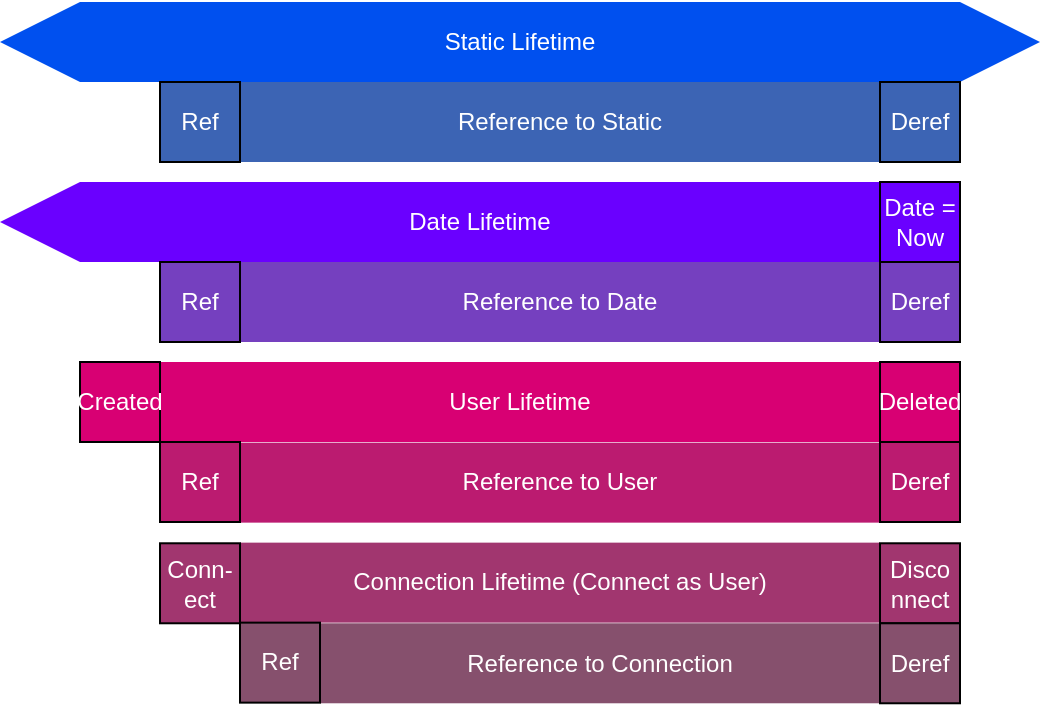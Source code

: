 <mxfile version="20.7.4" type="device"><diagram id="m2zqiMuY3FEyOY5VTepC" name="Seite-1"><mxGraphModel dx="1050" dy="629" grid="1" gridSize="10" guides="1" tooltips="1" connect="1" arrows="1" fold="1" page="1" pageScale="1" pageWidth="827" pageHeight="1169" math="0" shadow="0"><root><mxCell id="0"/><mxCell id="1" parent="0"/><mxCell id="0JoQtXB7pvjaGFTUh1Ws-1" value="Static Lifetime" style="rounded=0;whiteSpace=wrap;html=1;fillColor=#0050ef;strokeColor=none;fontColor=#ffffff;" parent="1" vertex="1"><mxGeometry x="160" width="440" height="40" as="geometry"/></mxCell><mxCell id="0JoQtXB7pvjaGFTUh1Ws-2" value="" style="triangle;whiteSpace=wrap;html=1;fillColor=#0050ef;strokeColor=none;fontColor=#ffffff;" parent="1" vertex="1"><mxGeometry x="600" width="40" height="40" as="geometry"/></mxCell><mxCell id="0JoQtXB7pvjaGFTUh1Ws-3" value="Reference to Static" style="rounded=0;whiteSpace=wrap;html=1;fillColor=#3C64B4;fontColor=#ffffff;strokeColor=none;" parent="1" vertex="1"><mxGeometry x="240" y="40" width="320" height="40" as="geometry"/></mxCell><mxCell id="0JoQtXB7pvjaGFTUh1Ws-4" value="Ref" style="rounded=0;whiteSpace=wrap;html=1;fillColor=#3C64B4;fontColor=#ffffff;strokeColor=default;" parent="1" vertex="1"><mxGeometry x="200" y="40" width="40" height="40" as="geometry"/></mxCell><mxCell id="0JoQtXB7pvjaGFTUh1Ws-5" value="Deref" style="rounded=0;whiteSpace=wrap;html=1;fillColor=#3C64B4;fontColor=#ffffff;strokeColor=default;" parent="1" vertex="1"><mxGeometry x="560" y="40" width="40" height="40" as="geometry"/></mxCell><mxCell id="0JoQtXB7pvjaGFTUh1Ws-11" value="Date Lifetime" style="rounded=0;whiteSpace=wrap;html=1;fillColor=#6a00ff;strokeColor=none;fontColor=#ffffff;" parent="1" vertex="1"><mxGeometry x="160" y="90" width="400" height="40" as="geometry"/></mxCell><mxCell id="0JoQtXB7pvjaGFTUh1Ws-13" value="Reference to Date" style="rounded=0;whiteSpace=wrap;html=1;fillColor=#7540BF;fontColor=#ffffff;strokeColor=none;" parent="1" vertex="1"><mxGeometry x="240" y="130" width="320" height="40" as="geometry"/></mxCell><mxCell id="0JoQtXB7pvjaGFTUh1Ws-14" value="Ref" style="rounded=0;whiteSpace=wrap;html=1;fillColor=#7540BF;fontColor=#ffffff;strokeColor=default;" parent="1" vertex="1"><mxGeometry x="200" y="130" width="40" height="40" as="geometry"/></mxCell><mxCell id="0JoQtXB7pvjaGFTUh1Ws-15" value="Deref" style="rounded=0;whiteSpace=wrap;html=1;fillColor=#7540BF;fontColor=#ffffff;strokeColor=default;" parent="1" vertex="1"><mxGeometry x="560" y="130" width="40" height="40" as="geometry"/></mxCell><mxCell id="0JoQtXB7pvjaGFTUh1Ws-17" value="" style="curved=1;endArrow=classic;html=1;rounded=0;exitX=1;exitY=0.5;exitDx=0;exitDy=0;entryX=0.97;entryY=1.017;entryDx=0;entryDy=0;entryPerimeter=0;fillColor=#6a00ff;strokeColor=none;" parent="1" source="0JoQtXB7pvjaGFTUh1Ws-15" target="0JoQtXB7pvjaGFTUh1Ws-11" edge="1"><mxGeometry width="50" height="50" relative="1" as="geometry"><mxPoint x="565.08" y="141.6" as="sourcePoint"/><mxPoint x="591" y="160" as="targetPoint"/><Array as="points"><mxPoint x="570" y="160"/></Array></mxGeometry></mxCell><mxCell id="0JoQtXB7pvjaGFTUh1Ws-18" value="Date =&lt;br&gt;Now" style="rounded=0;whiteSpace=wrap;html=1;fillColor=#6a00ff;fontColor=#ffffff;strokeColor=default;" parent="1" vertex="1"><mxGeometry x="560" y="90" width="40" height="40" as="geometry"/></mxCell><mxCell id="0JoQtXB7pvjaGFTUh1Ws-22" value="User Lifetime" style="rounded=0;whiteSpace=wrap;html=1;fillColor=#d80073;fontColor=#ffffff;strokeColor=none;" parent="1" vertex="1"><mxGeometry x="200" y="180" width="360" height="40" as="geometry"/></mxCell><mxCell id="0JoQtXB7pvjaGFTUh1Ws-23" value="Created" style="rounded=0;whiteSpace=wrap;html=1;fillColor=#d80073;fontColor=#ffffff;strokeColor=default;" parent="1" vertex="1"><mxGeometry x="160" y="180" width="40" height="40" as="geometry"/></mxCell><mxCell id="0JoQtXB7pvjaGFTUh1Ws-24" value="Deleted" style="rounded=0;whiteSpace=wrap;html=1;fillColor=#d80073;fontColor=#ffffff;strokeColor=default;" parent="1" vertex="1"><mxGeometry x="560" y="180" width="40" height="40" as="geometry"/></mxCell><mxCell id="0JoQtXB7pvjaGFTUh1Ws-25" value="" style="triangle;whiteSpace=wrap;html=1;fillColor=#0050ef;strokeColor=none;fontColor=#ffffff;rotation=-180;" parent="1" vertex="1"><mxGeometry x="120" width="40" height="40" as="geometry"/></mxCell><mxCell id="0JoQtXB7pvjaGFTUh1Ws-26" value="" style="triangle;whiteSpace=wrap;html=1;fillColor=#6a00ff;strokeColor=none;fontColor=#ffffff;rotation=-180;" parent="1" vertex="1"><mxGeometry x="120" y="90" width="40" height="40" as="geometry"/></mxCell><mxCell id="0JoQtXB7pvjaGFTUh1Ws-27" value="Reference to User" style="rounded=0;whiteSpace=wrap;html=1;fillColor=#BB1B70;fontColor=#ffffff;strokeColor=none;" parent="1" vertex="1"><mxGeometry x="240" y="220.32" width="320" height="40" as="geometry"/></mxCell><mxCell id="0JoQtXB7pvjaGFTUh1Ws-28" value="Ref" style="rounded=0;whiteSpace=wrap;html=1;fillColor=#BB1B70;fontColor=#ffffff;strokeColor=default;" parent="1" vertex="1"><mxGeometry x="200" y="220" width="40" height="40" as="geometry"/></mxCell><mxCell id="0JoQtXB7pvjaGFTUh1Ws-29" value="Deref" style="rounded=0;whiteSpace=wrap;html=1;fillColor=#BB1B70;fontColor=#ffffff;strokeColor=default;" parent="1" vertex="1"><mxGeometry x="560" y="220" width="40" height="40" as="geometry"/></mxCell><mxCell id="Kh695kl466tJCl-ErIyw-1" value="Connection Lifetime (Connect as User)" style="rounded=0;whiteSpace=wrap;html=1;fillColor=#A1366F;fontColor=#ffffff;strokeColor=none;" parent="1" vertex="1"><mxGeometry x="240" y="270.32" width="320" height="40" as="geometry"/></mxCell><mxCell id="Kh695kl466tJCl-ErIyw-2" value="Conn-&lt;br&gt;ect" style="rounded=0;whiteSpace=wrap;html=1;fillColor=#A1366F;fontColor=#ffffff;strokeColor=default;" parent="1" vertex="1"><mxGeometry x="200" y="270.64" width="40" height="40" as="geometry"/></mxCell><mxCell id="Kh695kl466tJCl-ErIyw-3" value="Disco&lt;br&gt;nnect" style="rounded=0;whiteSpace=wrap;html=1;fillColor=#A1366F;fontColor=#ffffff;strokeColor=default;" parent="1" vertex="1"><mxGeometry x="560" y="270.64" width="40" height="40" as="geometry"/></mxCell><mxCell id="Kh695kl466tJCl-ErIyw-4" value="Reference to Connection" style="rounded=0;whiteSpace=wrap;html=1;fillColor=#86506D;fontColor=#ffffff;strokeColor=none;" parent="1" vertex="1"><mxGeometry x="280" y="310.64" width="280" height="40" as="geometry"/></mxCell><mxCell id="Kh695kl466tJCl-ErIyw-5" value="Ref" style="rounded=0;whiteSpace=wrap;html=1;fillColor=#86506D;fontColor=#ffffff;strokeColor=default;" parent="1" vertex="1"><mxGeometry x="240" y="310.32" width="40" height="40" as="geometry"/></mxCell><mxCell id="Kh695kl466tJCl-ErIyw-6" value="Deref" style="rounded=0;whiteSpace=wrap;html=1;fillColor=#86506D;fontColor=#ffffff;strokeColor=default;" parent="1" vertex="1"><mxGeometry x="560" y="310.64" width="40" height="40" as="geometry"/></mxCell></root></mxGraphModel></diagram></mxfile>